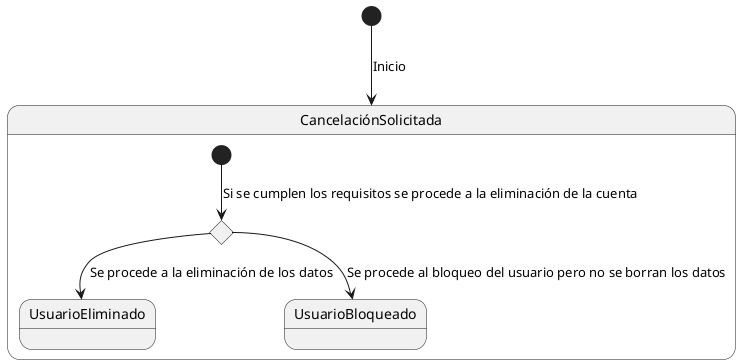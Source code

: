 @startuml
skinparam defaultFontName Arial
top to bottom direction

[*] --> CancelaciónSolicitada: Inicio

state CancelaciónSolicitada{
  state ComprobarRequisitos <<choice>>
  [*] --> ComprobarRequisitos : Si se cumplen los requisitos se procede a la eliminación de la cuenta
  ComprobarRequisitos --> UsuarioEliminado: Se procede a la eliminación de los datos
  ComprobarRequisitos --> UsuarioBloqueado: Se procede al bloqueo del usuario pero no se borran los datos
}
@enduml
